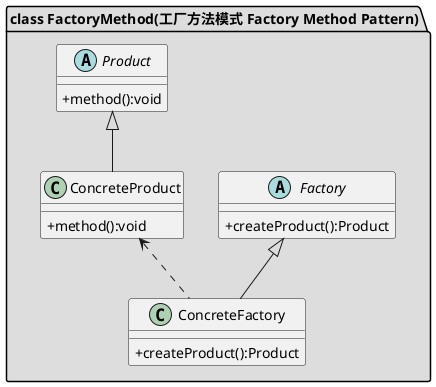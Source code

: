 @startuml
skinparam classAttributeIconSize 0

package "class FactoryMethod(工厂方法模式 Factory Method Pattern)" #DDDDDD {
    abstract class Factory
    {
    +createProduct():Product
    }

    class ConcreteFactory
    {
    +createProduct():Product
    }

    abstract class Product
    {
    +method():void
    }

    class ConcreteProduct
    {
    +method():void
    }

    Product <|-- ConcreteProduct
    Factory <|-- ConcreteFactory
    ConcreteProduct <.. ConcreteFactory
}
@enduml
